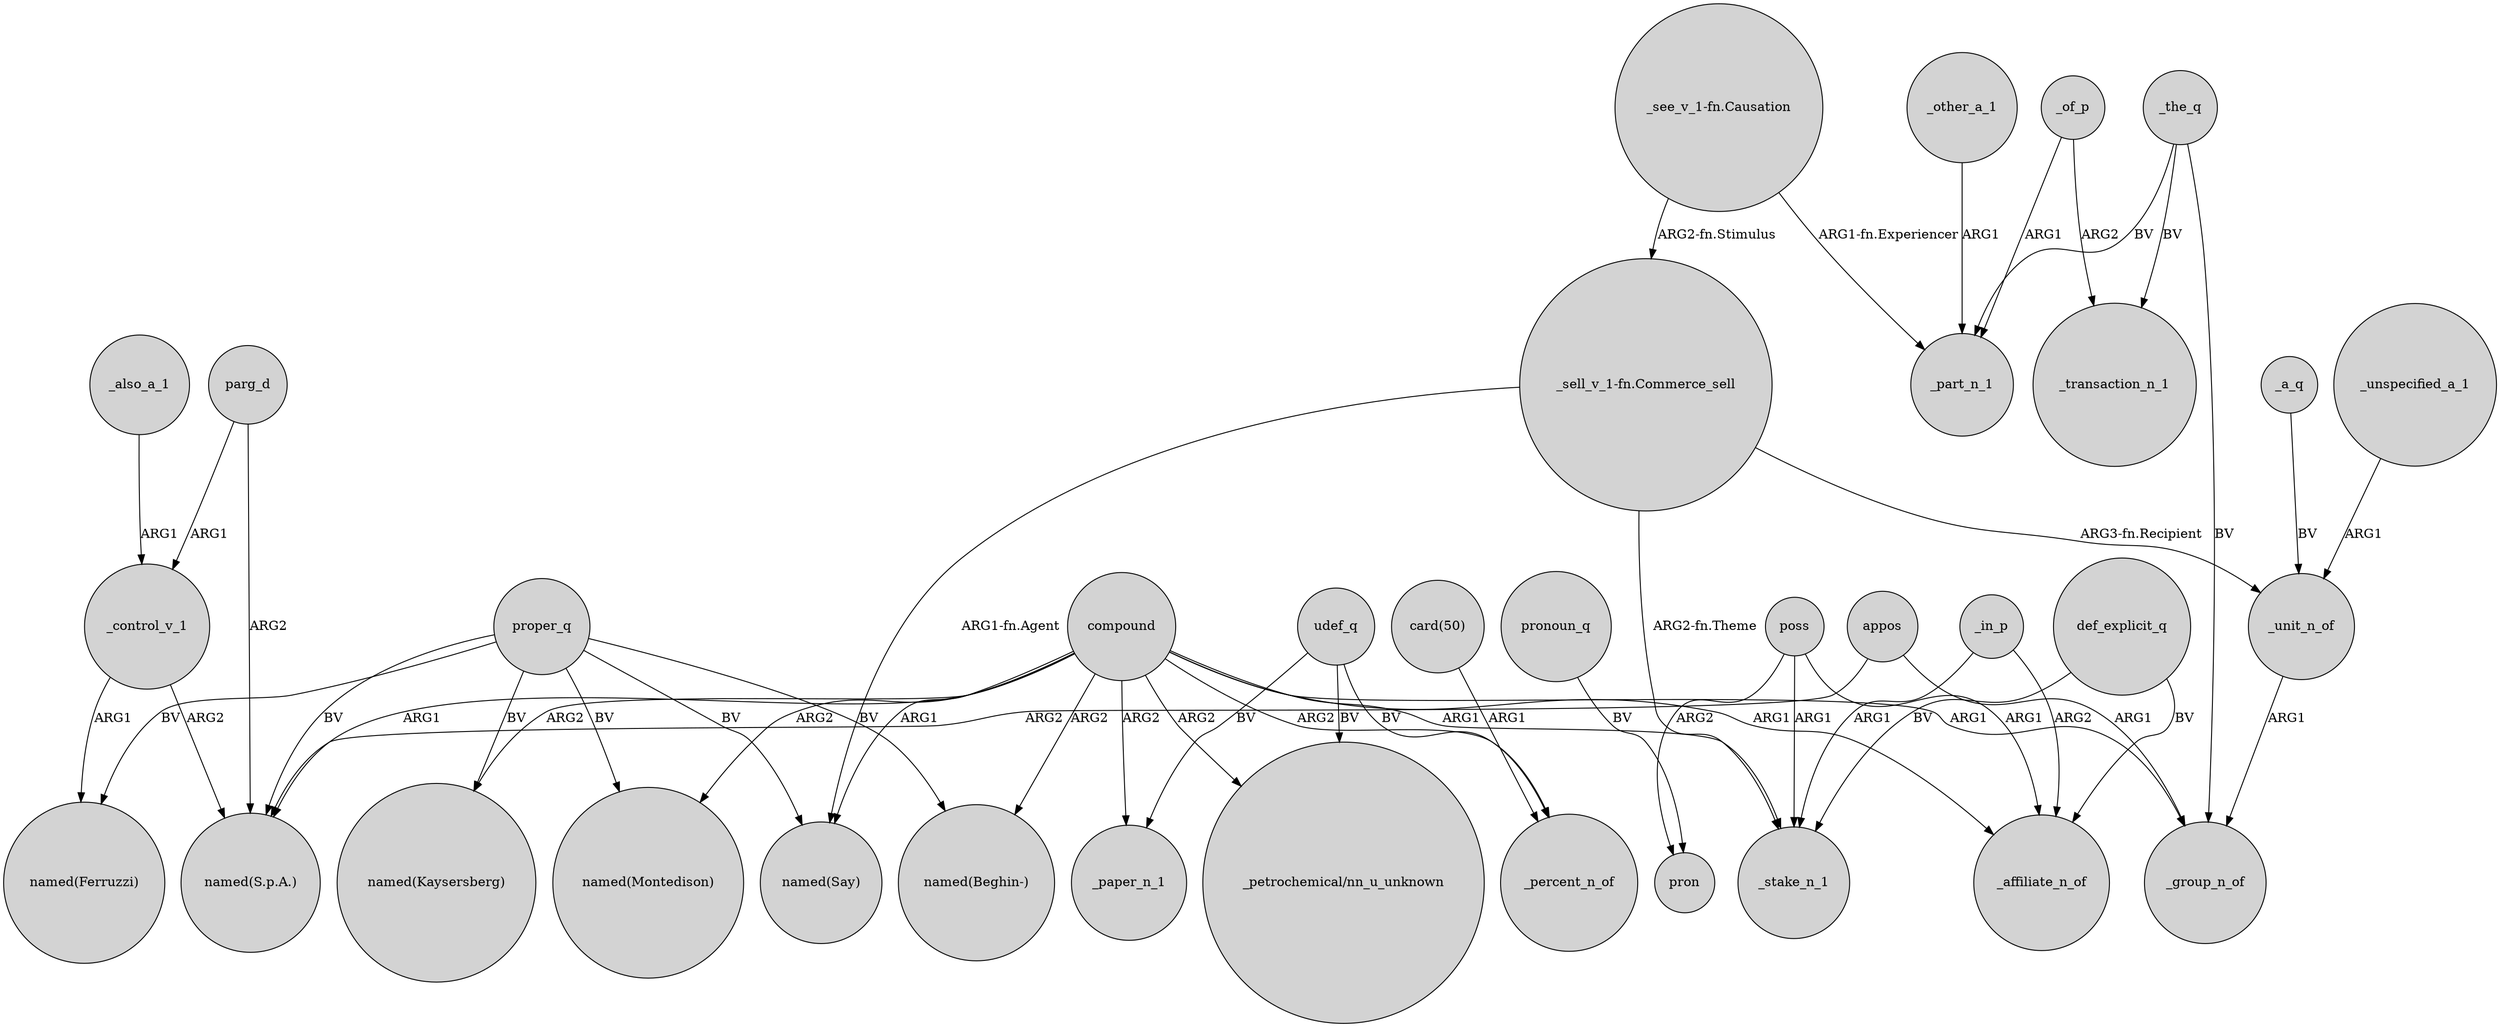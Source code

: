 digraph {
	node [shape=circle style=filled]
	"_sell_v_1-fn.Commerce_sell" -> _unit_n_of [label="ARG3-fn.Recipient"]
	appos -> _group_n_of [label=ARG1]
	"_see_v_1-fn.Causation" -> _part_n_1 [label="ARG1-fn.Experiencer"]
	"_sell_v_1-fn.Commerce_sell" -> "named(Say)" [label="ARG1-fn.Agent"]
	poss -> pron [label=ARG2]
	appos -> "named(S.p.A.)" [label=ARG2]
	_unit_n_of -> _group_n_of [label=ARG1]
	proper_q -> "named(Say)" [label=BV]
	_the_q -> _part_n_1 [label=BV]
	_control_v_1 -> "named(Ferruzzi)" [label=ARG1]
	"_see_v_1-fn.Causation" -> "_sell_v_1-fn.Commerce_sell" [label="ARG2-fn.Stimulus"]
	def_explicit_q -> _affiliate_n_of [label=BV]
	parg_d -> _control_v_1 [label=ARG1]
	compound -> "named(Beghin-)" [label=ARG2]
	"_sell_v_1-fn.Commerce_sell" -> _stake_n_1 [label="ARG2-fn.Theme"]
	compound -> "named(Montedison)" [label=ARG2]
	_the_q -> _group_n_of [label=BV]
	compound -> "named(S.p.A.)" [label=ARG1]
	_of_p -> _part_n_1 [label=ARG1]
	compound -> _percent_n_of [label=ARG2]
	parg_d -> "named(S.p.A.)" [label=ARG2]
	proper_q -> "named(Montedison)" [label=BV]
	_in_p -> _affiliate_n_of [label=ARG2]
	udef_q -> "_petrochemical/nn_u_unknown" [label=BV]
	_in_p -> _stake_n_1 [label=ARG1]
	pronoun_q -> pron [label=BV]
	poss -> _affiliate_n_of [label=ARG1]
	"card(50)" -> _percent_n_of [label=ARG1]
	compound -> "_petrochemical/nn_u_unknown" [label=ARG2]
	poss -> _stake_n_1 [label=ARG1]
	_other_a_1 -> _part_n_1 [label=ARG1]
	compound -> _paper_n_1 [label=ARG2]
	_a_q -> _unit_n_of [label=BV]
	compound -> _affiliate_n_of [label=ARG1]
	_also_a_1 -> _control_v_1 [label=ARG1]
	proper_q -> "named(Beghin-)" [label=BV]
	compound -> _stake_n_1 [label=ARG1]
	_control_v_1 -> "named(S.p.A.)" [label=ARG2]
	proper_q -> "named(Ferruzzi)" [label=BV]
	compound -> "named(Say)" [label=ARG1]
	proper_q -> "named(Kaysersberg)" [label=BV]
	udef_q -> _paper_n_1 [label=BV]
	proper_q -> "named(S.p.A.)" [label=BV]
	compound -> "named(Kaysersberg)" [label=ARG2]
	_unspecified_a_1 -> _unit_n_of [label=ARG1]
	udef_q -> _percent_n_of [label=BV]
	_the_q -> _transaction_n_1 [label=BV]
	compound -> _group_n_of [label=ARG1]
	def_explicit_q -> _stake_n_1 [label=BV]
	_of_p -> _transaction_n_1 [label=ARG2]
}
